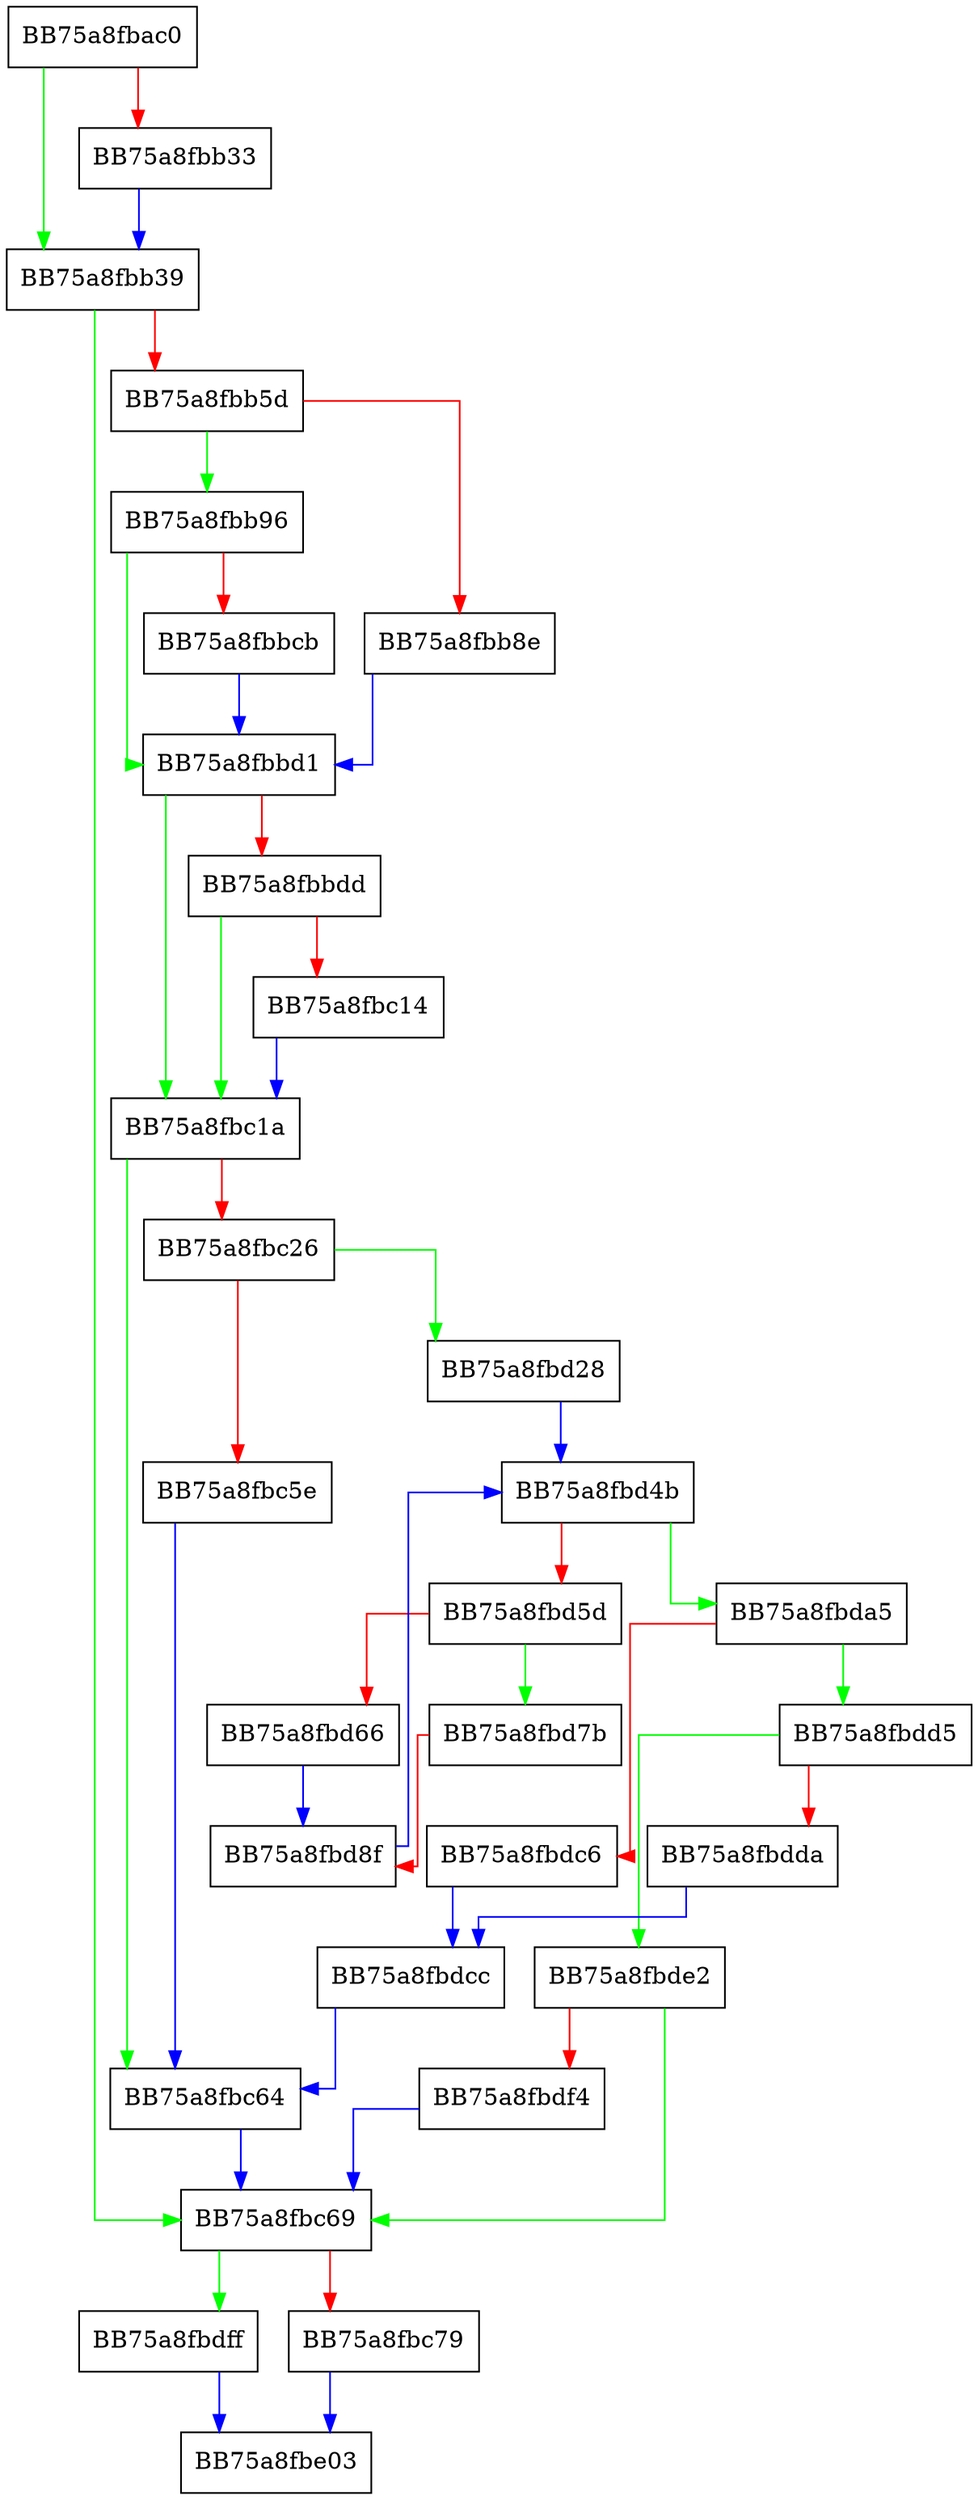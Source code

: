 digraph register_pmu_event_group {
  node [shape="box"];
  graph [splines=ortho];
  BB75a8fbac0 -> BB75a8fbb39 [color="green"];
  BB75a8fbac0 -> BB75a8fbb33 [color="red"];
  BB75a8fbb33 -> BB75a8fbb39 [color="blue"];
  BB75a8fbb39 -> BB75a8fbc69 [color="green"];
  BB75a8fbb39 -> BB75a8fbb5d [color="red"];
  BB75a8fbb5d -> BB75a8fbb96 [color="green"];
  BB75a8fbb5d -> BB75a8fbb8e [color="red"];
  BB75a8fbb8e -> BB75a8fbbd1 [color="blue"];
  BB75a8fbb96 -> BB75a8fbbd1 [color="green"];
  BB75a8fbb96 -> BB75a8fbbcb [color="red"];
  BB75a8fbbcb -> BB75a8fbbd1 [color="blue"];
  BB75a8fbbd1 -> BB75a8fbc1a [color="green"];
  BB75a8fbbd1 -> BB75a8fbbdd [color="red"];
  BB75a8fbbdd -> BB75a8fbc1a [color="green"];
  BB75a8fbbdd -> BB75a8fbc14 [color="red"];
  BB75a8fbc14 -> BB75a8fbc1a [color="blue"];
  BB75a8fbc1a -> BB75a8fbc64 [color="green"];
  BB75a8fbc1a -> BB75a8fbc26 [color="red"];
  BB75a8fbc26 -> BB75a8fbd28 [color="green"];
  BB75a8fbc26 -> BB75a8fbc5e [color="red"];
  BB75a8fbc5e -> BB75a8fbc64 [color="blue"];
  BB75a8fbc64 -> BB75a8fbc69 [color="blue"];
  BB75a8fbc69 -> BB75a8fbdff [color="green"];
  BB75a8fbc69 -> BB75a8fbc79 [color="red"];
  BB75a8fbc79 -> BB75a8fbe03 [color="blue"];
  BB75a8fbd28 -> BB75a8fbd4b [color="blue"];
  BB75a8fbd4b -> BB75a8fbda5 [color="green"];
  BB75a8fbd4b -> BB75a8fbd5d [color="red"];
  BB75a8fbd5d -> BB75a8fbd7b [color="green"];
  BB75a8fbd5d -> BB75a8fbd66 [color="red"];
  BB75a8fbd66 -> BB75a8fbd8f [color="blue"];
  BB75a8fbd7b -> BB75a8fbd8f [color="red"];
  BB75a8fbd8f -> BB75a8fbd4b [color="blue"];
  BB75a8fbda5 -> BB75a8fbdd5 [color="green"];
  BB75a8fbda5 -> BB75a8fbdc6 [color="red"];
  BB75a8fbdc6 -> BB75a8fbdcc [color="blue"];
  BB75a8fbdcc -> BB75a8fbc64 [color="blue"];
  BB75a8fbdd5 -> BB75a8fbde2 [color="green"];
  BB75a8fbdd5 -> BB75a8fbdda [color="red"];
  BB75a8fbdda -> BB75a8fbdcc [color="blue"];
  BB75a8fbde2 -> BB75a8fbc69 [color="green"];
  BB75a8fbde2 -> BB75a8fbdf4 [color="red"];
  BB75a8fbdf4 -> BB75a8fbc69 [color="blue"];
  BB75a8fbdff -> BB75a8fbe03 [color="blue"];
}